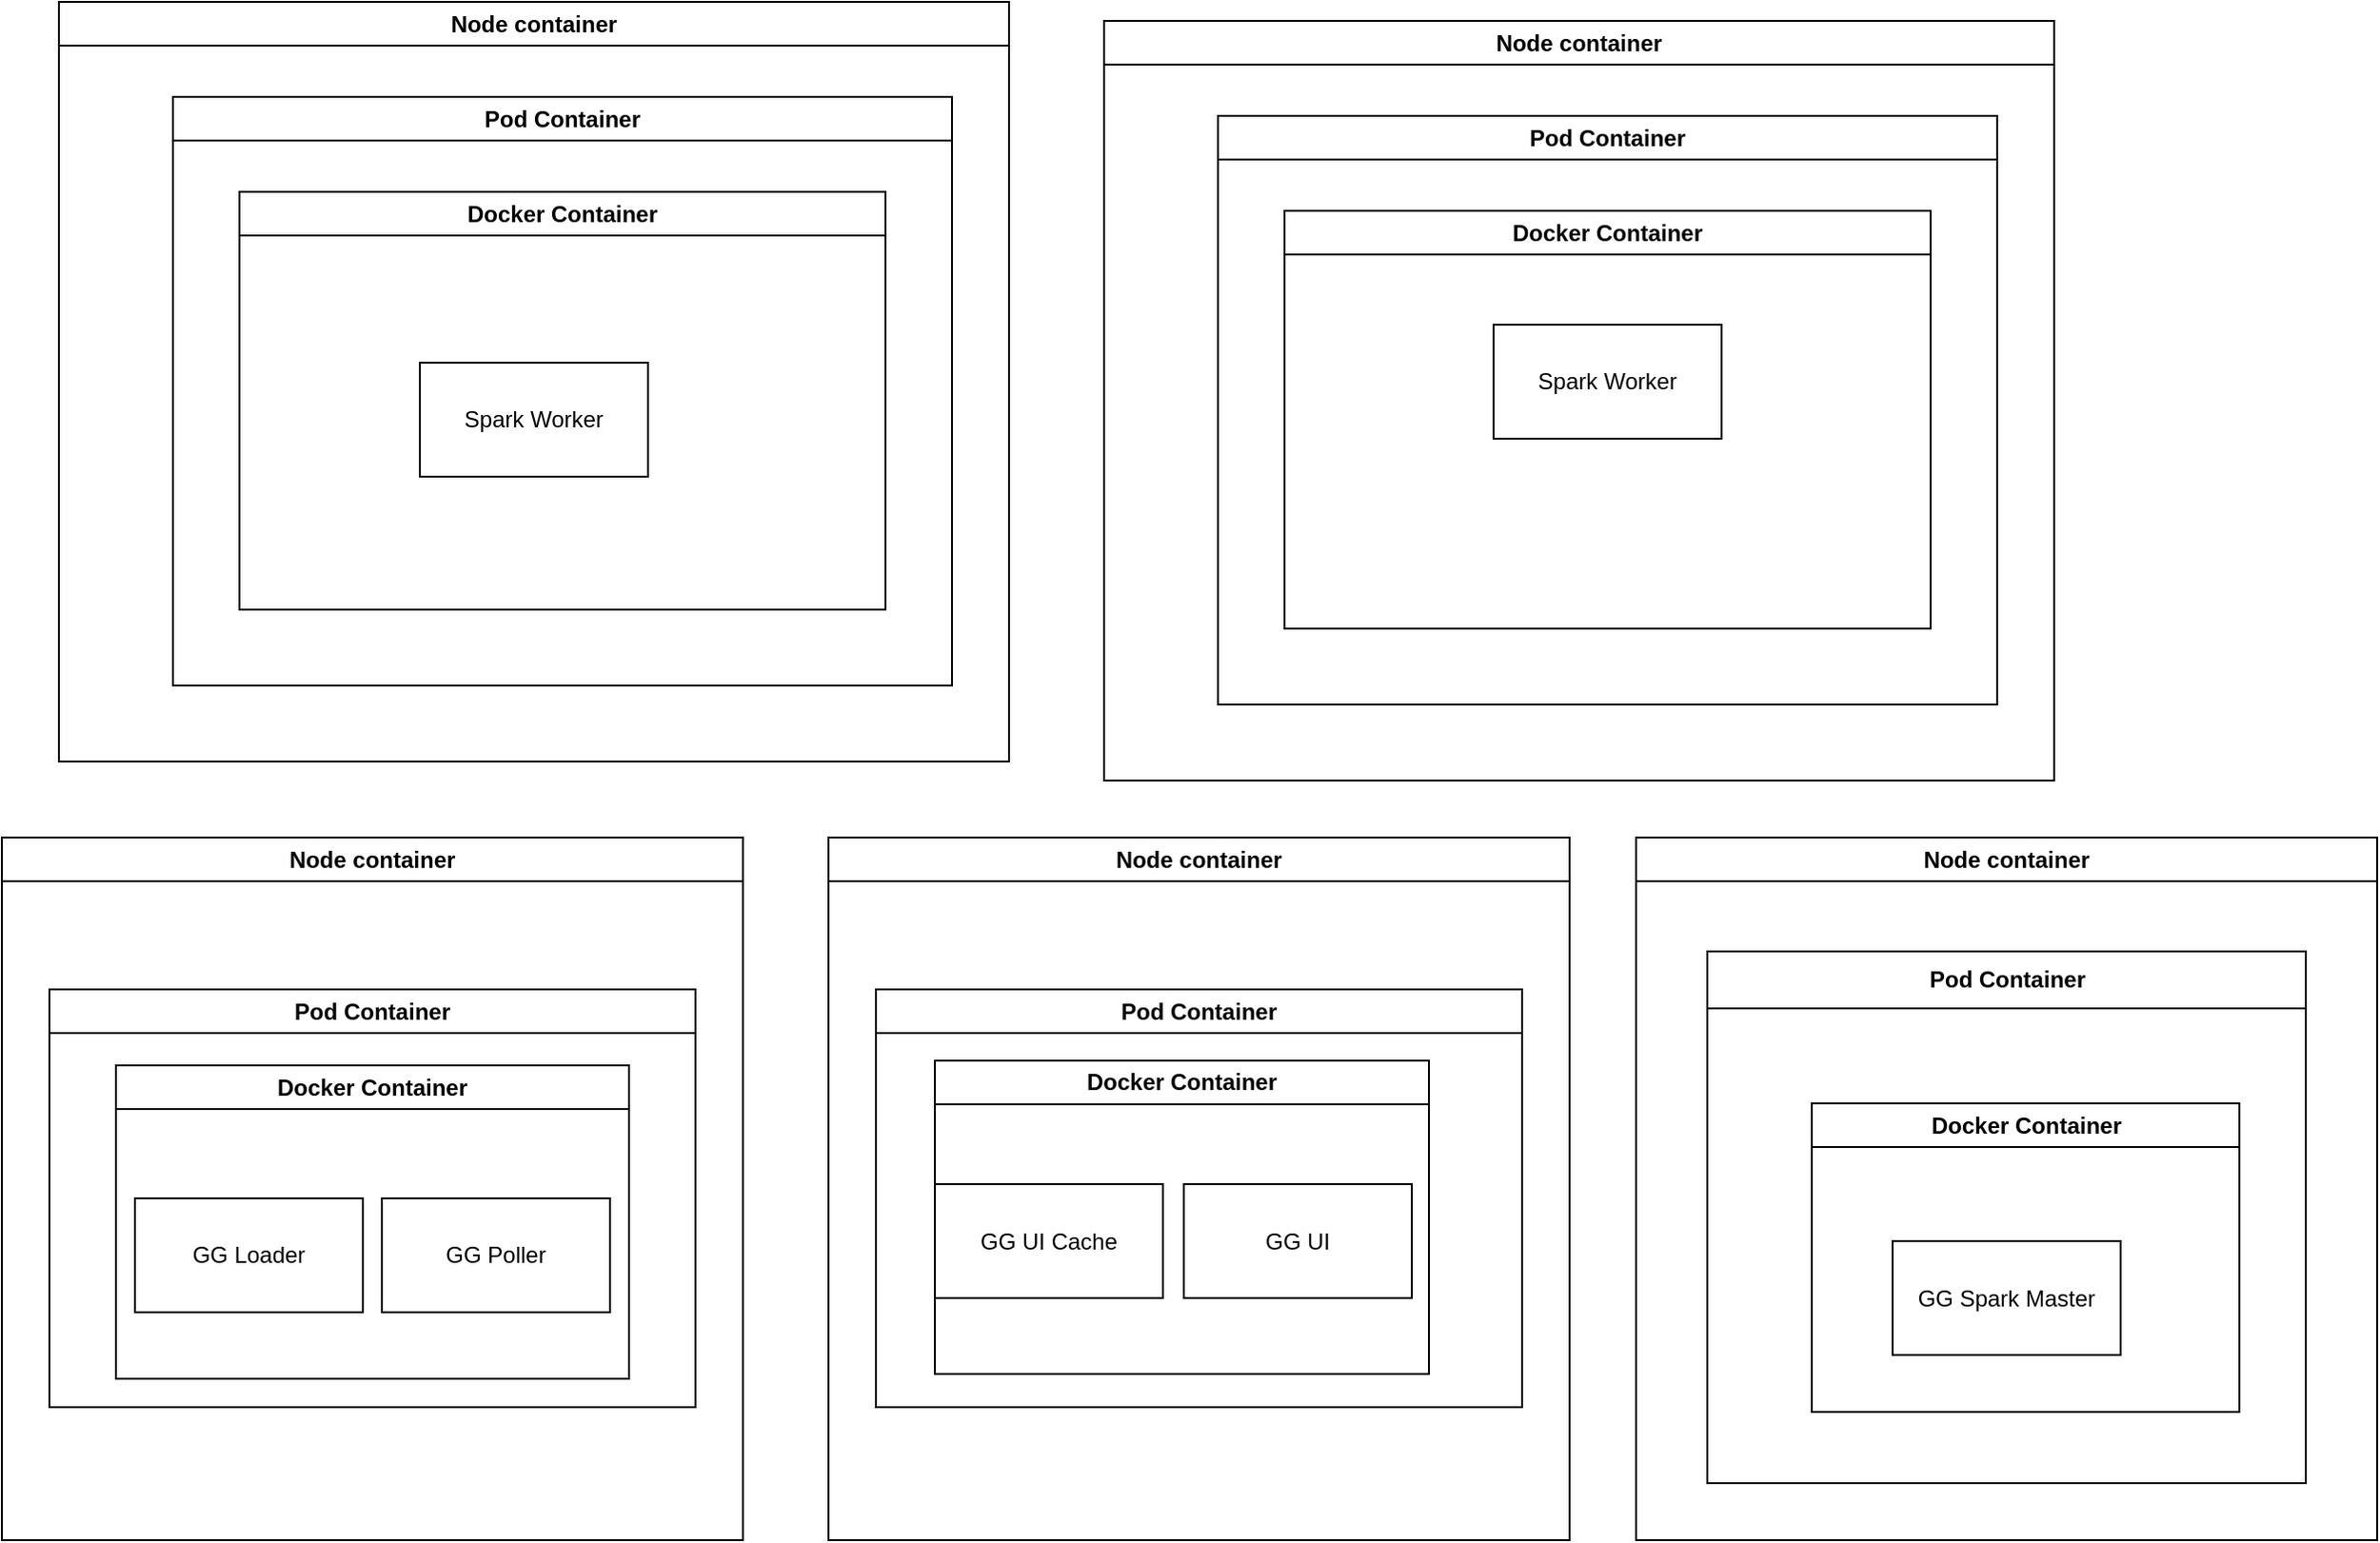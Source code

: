 <mxfile version="21.7.4" type="github">
  <diagram name="1 oldal" id="PECIXuEUNroKyanK3r6n">
    <mxGraphModel dx="1562" dy="841" grid="1" gridSize="10" guides="1" tooltips="1" connect="1" arrows="1" fold="1" page="1" pageScale="1" pageWidth="827" pageHeight="1169" math="0" shadow="0">
      <root>
        <mxCell id="0" />
        <mxCell id="1" parent="0" />
        <mxCell id="BNboJuSO8pRcp-xk_Tbs-8" value="Node container" style="swimlane;whiteSpace=wrap;html=1;" vertex="1" parent="1">
          <mxGeometry x="70" y="560" width="390" height="370" as="geometry" />
        </mxCell>
        <mxCell id="BNboJuSO8pRcp-xk_Tbs-6" value="Pod Container" style="swimlane;whiteSpace=wrap;html=1;" vertex="1" parent="BNboJuSO8pRcp-xk_Tbs-8">
          <mxGeometry x="25" y="80" width="340" height="220" as="geometry" />
        </mxCell>
        <mxCell id="BNboJuSO8pRcp-xk_Tbs-26" value="Docker&amp;nbsp;Container" style="swimlane;whiteSpace=wrap;html=1;" vertex="1" parent="BNboJuSO8pRcp-xk_Tbs-6">
          <mxGeometry x="35" y="40" width="270" height="165" as="geometry" />
        </mxCell>
        <mxCell id="BNboJuSO8pRcp-xk_Tbs-7" value="GG Loader" style="rounded=0;whiteSpace=wrap;html=1;" vertex="1" parent="BNboJuSO8pRcp-xk_Tbs-26">
          <mxGeometry x="10" y="70" width="120" height="60" as="geometry" />
        </mxCell>
        <mxCell id="BNboJuSO8pRcp-xk_Tbs-9" value="GG Poller" style="rounded=0;whiteSpace=wrap;html=1;" vertex="1" parent="BNboJuSO8pRcp-xk_Tbs-26">
          <mxGeometry x="140" y="70" width="120" height="60" as="geometry" />
        </mxCell>
        <mxCell id="BNboJuSO8pRcp-xk_Tbs-14" value="Node container" style="swimlane;whiteSpace=wrap;html=1;" vertex="1" parent="1">
          <mxGeometry x="505" y="560" width="390" height="370" as="geometry" />
        </mxCell>
        <mxCell id="BNboJuSO8pRcp-xk_Tbs-15" value="Pod Container" style="swimlane;whiteSpace=wrap;html=1;" vertex="1" parent="BNboJuSO8pRcp-xk_Tbs-14">
          <mxGeometry x="25" y="80" width="340" height="220" as="geometry" />
        </mxCell>
        <mxCell id="BNboJuSO8pRcp-xk_Tbs-27" value="Docker&amp;nbsp;Container" style="swimlane;whiteSpace=wrap;html=1;" vertex="1" parent="BNboJuSO8pRcp-xk_Tbs-15">
          <mxGeometry x="31" y="37.5" width="260" height="165" as="geometry" />
        </mxCell>
        <mxCell id="BNboJuSO8pRcp-xk_Tbs-16" value="GG UI Cache" style="rounded=0;whiteSpace=wrap;html=1;" vertex="1" parent="BNboJuSO8pRcp-xk_Tbs-27">
          <mxGeometry y="65" width="120" height="60" as="geometry" />
        </mxCell>
        <mxCell id="BNboJuSO8pRcp-xk_Tbs-17" value="GG UI" style="rounded=0;whiteSpace=wrap;html=1;" vertex="1" parent="BNboJuSO8pRcp-xk_Tbs-27">
          <mxGeometry x="131" y="65" width="120" height="60" as="geometry" />
        </mxCell>
        <mxCell id="BNboJuSO8pRcp-xk_Tbs-18" value="Node container" style="swimlane;whiteSpace=wrap;html=1;" vertex="1" parent="1">
          <mxGeometry x="930" y="560" width="390" height="370" as="geometry" />
        </mxCell>
        <mxCell id="BNboJuSO8pRcp-xk_Tbs-28" value="Pod Container" style="swimlane;whiteSpace=wrap;html=1;startSize=30;" vertex="1" parent="BNboJuSO8pRcp-xk_Tbs-18">
          <mxGeometry x="37.5" y="60" width="315" height="280" as="geometry" />
        </mxCell>
        <mxCell id="BNboJuSO8pRcp-xk_Tbs-19" value="Docker Container" style="swimlane;whiteSpace=wrap;html=1;" vertex="1" parent="BNboJuSO8pRcp-xk_Tbs-28">
          <mxGeometry x="55" y="80" width="225" height="162.5" as="geometry" />
        </mxCell>
        <mxCell id="BNboJuSO8pRcp-xk_Tbs-20" value="GG Spark Master" style="rounded=0;whiteSpace=wrap;html=1;" vertex="1" parent="BNboJuSO8pRcp-xk_Tbs-19">
          <mxGeometry x="42.5" y="72.5" width="120" height="60" as="geometry" />
        </mxCell>
        <mxCell id="BNboJuSO8pRcp-xk_Tbs-22" value="Node container" style="swimlane;whiteSpace=wrap;html=1;" vertex="1" parent="1">
          <mxGeometry x="100" y="120" width="500" height="400" as="geometry" />
        </mxCell>
        <mxCell id="BNboJuSO8pRcp-xk_Tbs-29" value="Pod Container" style="swimlane;whiteSpace=wrap;html=1;" vertex="1" parent="BNboJuSO8pRcp-xk_Tbs-22">
          <mxGeometry x="60" y="50" width="410" height="310" as="geometry" />
        </mxCell>
        <mxCell id="BNboJuSO8pRcp-xk_Tbs-23" value="Docker Container" style="swimlane;whiteSpace=wrap;html=1;" vertex="1" parent="BNboJuSO8pRcp-xk_Tbs-29">
          <mxGeometry x="35" y="50" width="340" height="220" as="geometry" />
        </mxCell>
        <mxCell id="BNboJuSO8pRcp-xk_Tbs-24" value="Spark Worker" style="rounded=0;whiteSpace=wrap;html=1;" vertex="1" parent="BNboJuSO8pRcp-xk_Tbs-23">
          <mxGeometry x="95" y="90" width="120" height="60" as="geometry" />
        </mxCell>
        <mxCell id="BNboJuSO8pRcp-xk_Tbs-30" value="Node container" style="swimlane;whiteSpace=wrap;html=1;" vertex="1" parent="1">
          <mxGeometry x="650" y="130" width="500" height="400" as="geometry" />
        </mxCell>
        <mxCell id="BNboJuSO8pRcp-xk_Tbs-31" value="Pod Container" style="swimlane;whiteSpace=wrap;html=1;" vertex="1" parent="BNboJuSO8pRcp-xk_Tbs-30">
          <mxGeometry x="60" y="50" width="410" height="310" as="geometry" />
        </mxCell>
        <mxCell id="BNboJuSO8pRcp-xk_Tbs-32" value="Docker Container" style="swimlane;whiteSpace=wrap;html=1;" vertex="1" parent="BNboJuSO8pRcp-xk_Tbs-31">
          <mxGeometry x="35" y="50" width="340" height="220" as="geometry" />
        </mxCell>
        <mxCell id="BNboJuSO8pRcp-xk_Tbs-33" value="Spark Worker" style="rounded=0;whiteSpace=wrap;html=1;" vertex="1" parent="BNboJuSO8pRcp-xk_Tbs-32">
          <mxGeometry x="110" y="60" width="120" height="60" as="geometry" />
        </mxCell>
      </root>
    </mxGraphModel>
  </diagram>
</mxfile>
